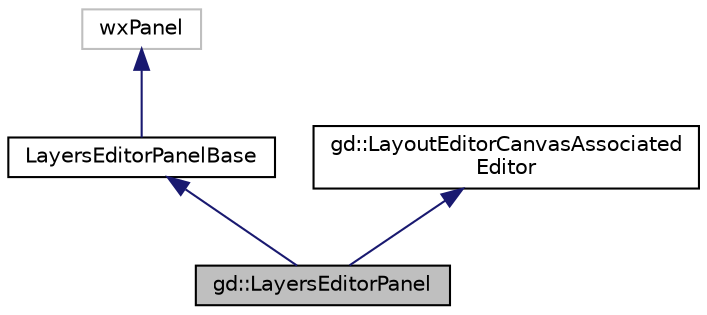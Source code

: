 digraph "gd::LayersEditorPanel"
{
  edge [fontname="Helvetica",fontsize="10",labelfontname="Helvetica",labelfontsize="10"];
  node [fontname="Helvetica",fontsize="10",shape=record];
  Node1 [label="gd::LayersEditorPanel",height=0.2,width=0.4,color="black", fillcolor="grey75", style="filled", fontcolor="black"];
  Node2 -> Node1 [dir="back",color="midnightblue",fontsize="10",style="solid",fontname="Helvetica"];
  Node2 [label="LayersEditorPanelBase",height=0.2,width=0.4,color="black", fillcolor="white", style="filled",URL="$class_layers_editor_panel_base.html"];
  Node3 -> Node2 [dir="back",color="midnightblue",fontsize="10",style="solid",fontname="Helvetica"];
  Node3 [label="wxPanel",height=0.2,width=0.4,color="grey75", fillcolor="white", style="filled"];
  Node4 -> Node1 [dir="back",color="midnightblue",fontsize="10",style="solid",fontname="Helvetica"];
  Node4 [label="gd::LayoutEditorCanvasAssociated\lEditor",height=0.2,width=0.4,color="black", fillcolor="white", style="filled",URL="$classgd_1_1_layout_editor_canvas_associated_editor.html",tooltip="Base class meant to be used by the IDE for its editors that are associated with a gd::LayoutEditorCan..."];
}
